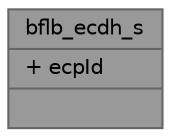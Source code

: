 digraph "bflb_ecdh_s"
{
 // LATEX_PDF_SIZE
  bgcolor="transparent";
  edge [fontname=Helvetica,fontsize=10,labelfontname=Helvetica,labelfontsize=10];
  node [fontname=Helvetica,fontsize=10,shape=box,height=0.2,width=0.4];
  Node1 [shape=record,label="{bflb_ecdh_s\n|+ ecpId\l|}",height=0.2,width=0.4,color="gray40", fillcolor="grey60", style="filled", fontcolor="black",tooltip=" "];
}
